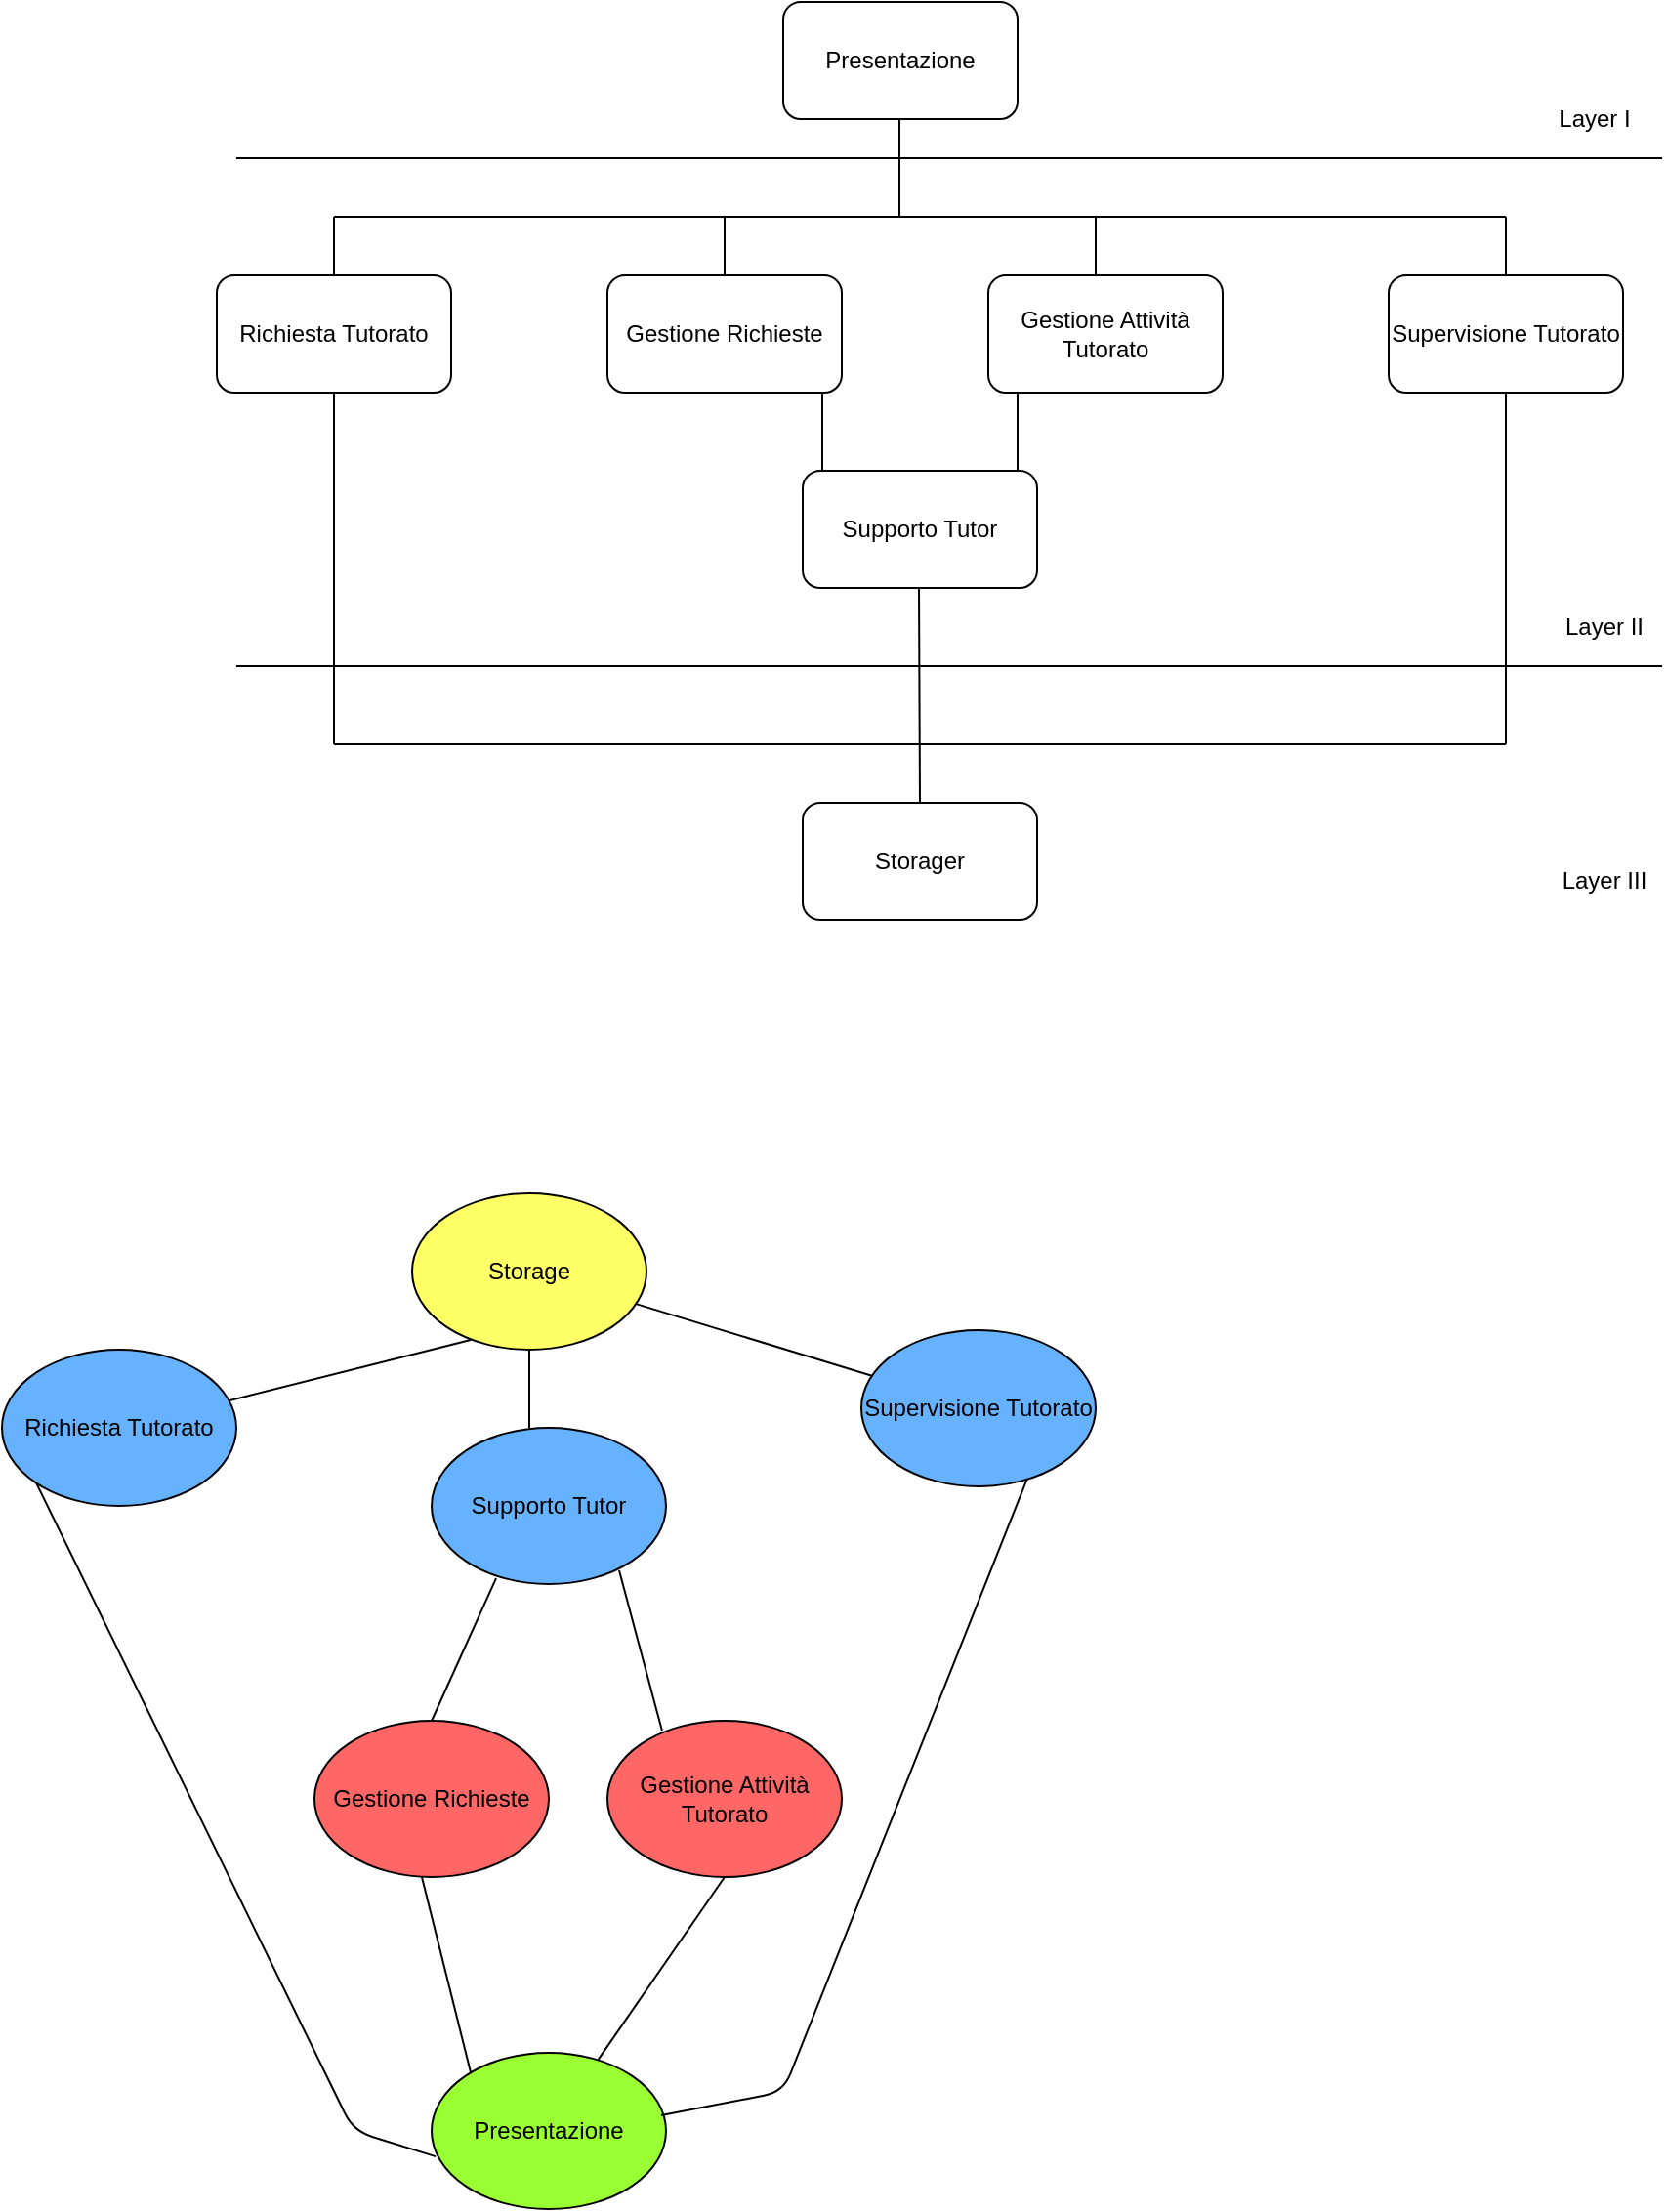 <mxfile version="12.4.1" type="device" pages="1"><diagram id="2IDuXssDnCUPvrl-qfR4" name="Page-1"><mxGraphModel dx="1108" dy="401" grid="1" gridSize="10" guides="1" tooltips="1" connect="1" arrows="1" fold="1" page="1" pageScale="1" pageWidth="1920" pageHeight="1200" math="0" shadow="0"><root><mxCell id="0"/><mxCell id="1" parent="0"/><mxCell id="hnHwoGF8_7_gaVSImP8g-2" value="Presentazione" style="rounded=1;whiteSpace=wrap;html=1;" vertex="1" parent="1"><mxGeometry x="500" y="60" width="120" height="60" as="geometry"/></mxCell><mxCell id="hnHwoGF8_7_gaVSImP8g-3" value="" style="endArrow=none;html=1;" edge="1" parent="1"><mxGeometry width="50" height="50" relative="1" as="geometry"><mxPoint x="220" y="140" as="sourcePoint"/><mxPoint x="950" y="140" as="targetPoint"/></mxGeometry></mxCell><mxCell id="hnHwoGF8_7_gaVSImP8g-4" value="Layer I" style="text;html=1;align=center;verticalAlign=middle;resizable=0;points=[];;autosize=1;" vertex="1" parent="1"><mxGeometry x="890" y="110" width="50" height="20" as="geometry"/></mxCell><mxCell id="hnHwoGF8_7_gaVSImP8g-5" value="" style="endArrow=none;html=1;" edge="1" parent="1"><mxGeometry width="50" height="50" relative="1" as="geometry"><mxPoint x="559.5" y="170" as="sourcePoint"/><mxPoint x="559.5" y="120" as="targetPoint"/></mxGeometry></mxCell><mxCell id="hnHwoGF8_7_gaVSImP8g-6" value="" style="endArrow=none;html=1;" edge="1" parent="1"><mxGeometry width="50" height="50" relative="1" as="geometry"><mxPoint x="270" y="170" as="sourcePoint"/><mxPoint x="870" y="170" as="targetPoint"/></mxGeometry></mxCell><mxCell id="hnHwoGF8_7_gaVSImP8g-7" value="" style="endArrow=none;html=1;" edge="1" parent="1"><mxGeometry width="50" height="50" relative="1" as="geometry"><mxPoint x="270" y="200" as="sourcePoint"/><mxPoint x="270" y="170" as="targetPoint"/></mxGeometry></mxCell><mxCell id="hnHwoGF8_7_gaVSImP8g-8" value="Richiesta Tutorato" style="rounded=1;whiteSpace=wrap;html=1;" vertex="1" parent="1"><mxGeometry x="210" y="200" width="120" height="60" as="geometry"/></mxCell><mxCell id="hnHwoGF8_7_gaVSImP8g-9" value="" style="endArrow=none;html=1;" edge="1" parent="1"><mxGeometry width="50" height="50" relative="1" as="geometry"><mxPoint x="470" y="200" as="sourcePoint"/><mxPoint x="470" y="170" as="targetPoint"/></mxGeometry></mxCell><mxCell id="hnHwoGF8_7_gaVSImP8g-10" value="Gestione Richieste" style="rounded=1;whiteSpace=wrap;html=1;" vertex="1" parent="1"><mxGeometry x="410" y="200" width="120" height="60" as="geometry"/></mxCell><mxCell id="hnHwoGF8_7_gaVSImP8g-11" value="" style="endArrow=none;html=1;" edge="1" parent="1"><mxGeometry width="50" height="50" relative="1" as="geometry"><mxPoint x="660" y="200" as="sourcePoint"/><mxPoint x="660" y="170" as="targetPoint"/></mxGeometry></mxCell><mxCell id="hnHwoGF8_7_gaVSImP8g-12" value="Gestione Attività Tutorato" style="rounded=1;whiteSpace=wrap;html=1;" vertex="1" parent="1"><mxGeometry x="605" y="200" width="120" height="60" as="geometry"/></mxCell><mxCell id="hnHwoGF8_7_gaVSImP8g-13" value="" style="endArrow=none;html=1;" edge="1" parent="1"><mxGeometry width="50" height="50" relative="1" as="geometry"><mxPoint x="870" y="200" as="sourcePoint"/><mxPoint x="870" y="170" as="targetPoint"/></mxGeometry></mxCell><mxCell id="hnHwoGF8_7_gaVSImP8g-14" value="Supervisione Tutorato" style="rounded=1;whiteSpace=wrap;html=1;" vertex="1" parent="1"><mxGeometry x="810" y="200" width="120" height="60" as="geometry"/></mxCell><mxCell id="hnHwoGF8_7_gaVSImP8g-15" value="" style="endArrow=none;html=1;" edge="1" parent="1"><mxGeometry width="50" height="50" relative="1" as="geometry"><mxPoint x="520" y="300" as="sourcePoint"/><mxPoint x="520" y="260" as="targetPoint"/></mxGeometry></mxCell><mxCell id="hnHwoGF8_7_gaVSImP8g-16" value="" style="endArrow=none;html=1;" edge="1" parent="1"><mxGeometry width="50" height="50" relative="1" as="geometry"><mxPoint x="620" y="300" as="sourcePoint"/><mxPoint x="620" y="260" as="targetPoint"/></mxGeometry></mxCell><mxCell id="hnHwoGF8_7_gaVSImP8g-17" value="Supporto Tutor" style="rounded=1;whiteSpace=wrap;html=1;" vertex="1" parent="1"><mxGeometry x="510" y="300" width="120" height="60" as="geometry"/></mxCell><mxCell id="hnHwoGF8_7_gaVSImP8g-18" value="" style="endArrow=none;html=1;" edge="1" parent="1"><mxGeometry width="50" height="50" relative="1" as="geometry"><mxPoint x="220" y="400" as="sourcePoint"/><mxPoint x="950" y="400" as="targetPoint"/></mxGeometry></mxCell><mxCell id="hnHwoGF8_7_gaVSImP8g-21" value="" style="endArrow=none;html=1;" edge="1" parent="1"><mxGeometry width="50" height="50" relative="1" as="geometry"><mxPoint x="270" y="440" as="sourcePoint"/><mxPoint x="270" y="260" as="targetPoint"/></mxGeometry></mxCell><mxCell id="hnHwoGF8_7_gaVSImP8g-22" value="" style="endArrow=none;html=1;" edge="1" parent="1"><mxGeometry width="50" height="50" relative="1" as="geometry"><mxPoint x="870" y="440" as="sourcePoint"/><mxPoint x="870" y="260" as="targetPoint"/></mxGeometry></mxCell><mxCell id="hnHwoGF8_7_gaVSImP8g-23" value="" style="endArrow=none;html=1;" edge="1" parent="1"><mxGeometry width="50" height="50" relative="1" as="geometry"><mxPoint x="570" y="470" as="sourcePoint"/><mxPoint x="569.5" y="360" as="targetPoint"/></mxGeometry></mxCell><mxCell id="hnHwoGF8_7_gaVSImP8g-24" value="Layer II" style="text;html=1;align=center;verticalAlign=middle;resizable=0;points=[];;autosize=1;" vertex="1" parent="1"><mxGeometry x="890" y="370" width="60" height="20" as="geometry"/></mxCell><mxCell id="hnHwoGF8_7_gaVSImP8g-25" value="" style="endArrow=none;html=1;" edge="1" parent="1"><mxGeometry width="50" height="50" relative="1" as="geometry"><mxPoint x="270" y="440" as="sourcePoint"/><mxPoint x="590" y="440" as="targetPoint"/></mxGeometry></mxCell><mxCell id="hnHwoGF8_7_gaVSImP8g-26" value="" style="endArrow=none;html=1;" edge="1" parent="1"><mxGeometry width="50" height="50" relative="1" as="geometry"><mxPoint x="590" y="440" as="sourcePoint"/><mxPoint x="870" y="440" as="targetPoint"/></mxGeometry></mxCell><mxCell id="hnHwoGF8_7_gaVSImP8g-29" value="Storager" style="rounded=1;whiteSpace=wrap;html=1;" vertex="1" parent="1"><mxGeometry x="510" y="470" width="120" height="60" as="geometry"/></mxCell><mxCell id="hnHwoGF8_7_gaVSImP8g-30" value="Layer III" style="text;html=1;align=center;verticalAlign=middle;resizable=0;points=[];;autosize=1;" vertex="1" parent="1"><mxGeometry x="890" y="500" width="60" height="20" as="geometry"/></mxCell><mxCell id="hnHwoGF8_7_gaVSImP8g-31" value="Storage" style="ellipse;whiteSpace=wrap;html=1;fillColor=#FFFF66;" vertex="1" parent="1"><mxGeometry x="310" y="670" width="120" height="80" as="geometry"/></mxCell><mxCell id="hnHwoGF8_7_gaVSImP8g-32" value="" style="endArrow=none;html=1;exitX=0.25;exitY=0.938;exitDx=0;exitDy=0;exitPerimeter=0;" edge="1" parent="1" source="hnHwoGF8_7_gaVSImP8g-31" target="hnHwoGF8_7_gaVSImP8g-33"><mxGeometry width="50" height="50" relative="1" as="geometry"><mxPoint x="280" y="790" as="sourcePoint"/><mxPoint x="330" y="740" as="targetPoint"/></mxGeometry></mxCell><mxCell id="hnHwoGF8_7_gaVSImP8g-33" value="Richiesta Tutorato" style="ellipse;whiteSpace=wrap;html=1;fillColor=#66B2FF;" vertex="1" parent="1"><mxGeometry x="100" y="750" width="120" height="80" as="geometry"/></mxCell><mxCell id="hnHwoGF8_7_gaVSImP8g-36" value="Supporto Tutor" style="ellipse;whiteSpace=wrap;html=1;fillColor=#66B2FF;" vertex="1" parent="1"><mxGeometry x="320" y="790" width="120" height="80" as="geometry"/></mxCell><mxCell id="hnHwoGF8_7_gaVSImP8g-39" value="" style="endArrow=none;html=1;" edge="1" parent="1" source="hnHwoGF8_7_gaVSImP8g-31" target="hnHwoGF8_7_gaVSImP8g-40"><mxGeometry width="50" height="50" relative="1" as="geometry"><mxPoint x="630" y="790" as="sourcePoint"/><mxPoint x="430" y="710" as="targetPoint"/><Array as="points"/></mxGeometry></mxCell><mxCell id="hnHwoGF8_7_gaVSImP8g-40" value="Supervisione Tutorato" style="ellipse;whiteSpace=wrap;html=1;fillColor=#66B2FF;" vertex="1" parent="1"><mxGeometry x="540" y="740" width="120" height="80" as="geometry"/></mxCell><mxCell id="hnHwoGF8_7_gaVSImP8g-41" value="Gestione Richieste" style="ellipse;whiteSpace=wrap;html=1;fillColor=#FF6666;" vertex="1" parent="1"><mxGeometry x="260" y="940" width="120" height="80" as="geometry"/></mxCell><mxCell id="hnHwoGF8_7_gaVSImP8g-42" value="Gestione Attività Tutorato" style="ellipse;whiteSpace=wrap;html=1;fillColor=#FF6666;" vertex="1" parent="1"><mxGeometry x="410" y="940" width="120" height="80" as="geometry"/></mxCell><mxCell id="hnHwoGF8_7_gaVSImP8g-45" value="" style="endArrow=none;html=1;exitX=0.233;exitY=0.063;exitDx=0;exitDy=0;exitPerimeter=0;entryX=0.8;entryY=0.913;entryDx=0;entryDy=0;entryPerimeter=0;" edge="1" parent="1" source="hnHwoGF8_7_gaVSImP8g-42" target="hnHwoGF8_7_gaVSImP8g-36"><mxGeometry width="50" height="50" relative="1" as="geometry"><mxPoint x="510" y="950" as="sourcePoint"/><mxPoint x="445" y="870" as="targetPoint"/></mxGeometry></mxCell><mxCell id="hnHwoGF8_7_gaVSImP8g-48" value="Presentazione" style="ellipse;whiteSpace=wrap;html=1;fillColor=#99FF33;" vertex="1" parent="1"><mxGeometry x="320" y="1110" width="120" height="80" as="geometry"/></mxCell><mxCell id="hnHwoGF8_7_gaVSImP8g-50" value="" style="endArrow=none;html=1;entryX=0.5;entryY=1;entryDx=0;entryDy=0;" edge="1" parent="1" source="hnHwoGF8_7_gaVSImP8g-48" target="hnHwoGF8_7_gaVSImP8g-42"><mxGeometry width="50" height="50" relative="1" as="geometry"><mxPoint x="515" y="1080" as="sourcePoint"/><mxPoint x="565" y="1030" as="targetPoint"/></mxGeometry></mxCell><mxCell id="hnHwoGF8_7_gaVSImP8g-51" value="" style="endArrow=none;html=1;entryX=0;entryY=1;entryDx=0;entryDy=0;exitX=0.017;exitY=0.663;exitDx=0;exitDy=0;exitPerimeter=0;" edge="1" parent="1" source="hnHwoGF8_7_gaVSImP8g-48" target="hnHwoGF8_7_gaVSImP8g-33"><mxGeometry width="50" height="50" relative="1" as="geometry"><mxPoint x="170" y="1270" as="sourcePoint"/><mxPoint x="220" y="1220" as="targetPoint"/><Array as="points"><mxPoint x="280" y="1150"/></Array></mxGeometry></mxCell><mxCell id="hnHwoGF8_7_gaVSImP8g-54" value="" style="endArrow=none;html=1;" edge="1" parent="1"><mxGeometry width="50" height="50" relative="1" as="geometry"><mxPoint x="370" y="790" as="sourcePoint"/><mxPoint x="370" y="750" as="targetPoint"/></mxGeometry></mxCell><mxCell id="hnHwoGF8_7_gaVSImP8g-55" value="" style="endArrow=none;html=1;entryX=0.275;entryY=0.963;entryDx=0;entryDy=0;entryPerimeter=0;" edge="1" parent="1" target="hnHwoGF8_7_gaVSImP8g-36"><mxGeometry width="50" height="50" relative="1" as="geometry"><mxPoint x="320" y="940" as="sourcePoint"/><mxPoint x="353" y="870" as="targetPoint"/></mxGeometry></mxCell><mxCell id="hnHwoGF8_7_gaVSImP8g-56" value="" style="endArrow=none;html=1;" edge="1" parent="1"><mxGeometry width="50" height="50" relative="1" as="geometry"><mxPoint x="340" y="1120" as="sourcePoint"/><mxPoint x="315" y="1020" as="targetPoint"/></mxGeometry></mxCell><mxCell id="hnHwoGF8_7_gaVSImP8g-59" value="" style="endArrow=none;html=1;entryX=0.708;entryY=0.95;entryDx=0;entryDy=0;entryPerimeter=0;" edge="1" parent="1" target="hnHwoGF8_7_gaVSImP8g-40"><mxGeometry width="50" height="50" relative="1" as="geometry"><mxPoint x="437.5" y="1142" as="sourcePoint"/><mxPoint x="630" y="810" as="targetPoint"/><Array as="points"><mxPoint x="500" y="1130"/></Array></mxGeometry></mxCell></root></mxGraphModel></diagram></mxfile>